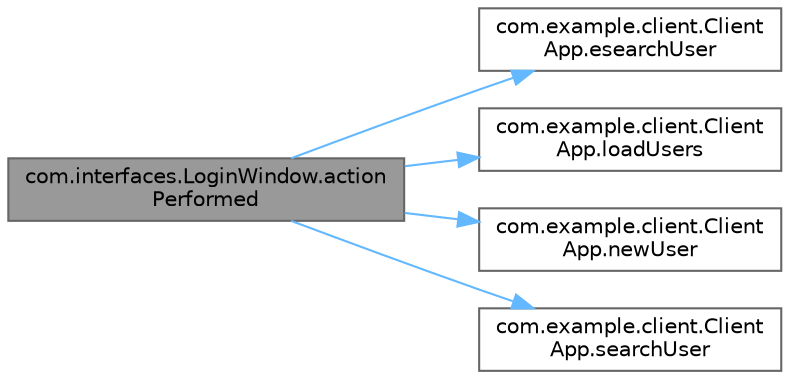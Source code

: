 digraph "com.interfaces.LoginWindow.actionPerformed"
{
 // LATEX_PDF_SIZE
  bgcolor="transparent";
  edge [fontname=Helvetica,fontsize=10,labelfontname=Helvetica,labelfontsize=10];
  node [fontname=Helvetica,fontsize=10,shape=box,height=0.2,width=0.4];
  rankdir="LR";
  Node1 [label="com.interfaces.LoginWindow.action\lPerformed",height=0.2,width=0.4,color="gray40", fillcolor="grey60", style="filled", fontcolor="black",tooltip=" "];
  Node1 -> Node2 [color="steelblue1",style="solid"];
  Node2 [label="com.example.client.Client\lApp.esearchUser",height=0.2,width=0.4,color="grey40", fillcolor="white", style="filled",URL="$classcom_1_1example_1_1client_1_1_client_app.html#a825f4a6f95fd85de50acda778e789a0c",tooltip=" "];
  Node1 -> Node3 [color="steelblue1",style="solid"];
  Node3 [label="com.example.client.Client\lApp.loadUsers",height=0.2,width=0.4,color="grey40", fillcolor="white", style="filled",URL="$classcom_1_1example_1_1client_1_1_client_app.html#aa88bfbdd6bf3fd4acb657c1748dd0f98",tooltip=" "];
  Node1 -> Node4 [color="steelblue1",style="solid"];
  Node4 [label="com.example.client.Client\lApp.newUser",height=0.2,width=0.4,color="grey40", fillcolor="white", style="filled",URL="$classcom_1_1example_1_1client_1_1_client_app.html#ab38de7095a49adbdb50d941d09a085e7",tooltip=" "];
  Node1 -> Node5 [color="steelblue1",style="solid"];
  Node5 [label="com.example.client.Client\lApp.searchUser",height=0.2,width=0.4,color="grey40", fillcolor="white", style="filled",URL="$classcom_1_1example_1_1client_1_1_client_app.html#a7853be3ea7402913d791f2f22c17bb89",tooltip=" "];
}
